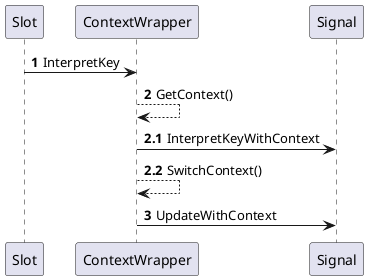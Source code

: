 @startuml
'https://plantuml.com/sequence-diagram

autonumber

'RawKey -> KeyHandle: RawSignal
Slot ->  ContextWrapper: InterpretKey
ContextWrapper --> ContextWrapper: GetContext()
autonumber 2.1
ContextWrapper -> Signal: InterpretKeyWithContext
'Handler -> ContextWrapper: SetIsAction
'ContextWrapper <-> ActionQueue: If isAction: ProcessUntilNext()
'autonumber 2.2
ContextWrapper --> ContextWrapper: SwitchContext()
autonumber 3
ContextWrapper -> Signal: UpdateWithContext
@enduml